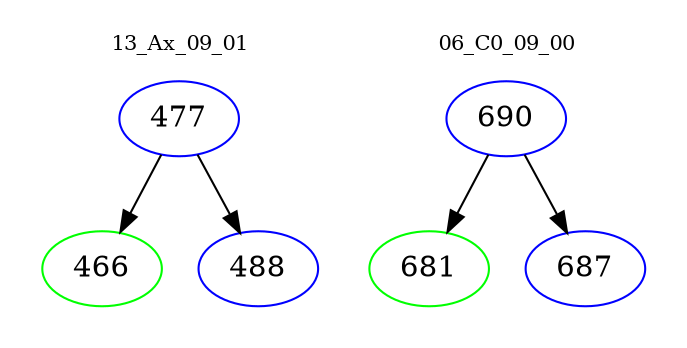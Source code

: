 digraph{
subgraph cluster_0 {
color = white
label = "13_Ax_09_01";
fontsize=10;
T0_477 [label="477", color="blue"]
T0_477 -> T0_466 [color="black"]
T0_466 [label="466", color="green"]
T0_477 -> T0_488 [color="black"]
T0_488 [label="488", color="blue"]
}
subgraph cluster_1 {
color = white
label = "06_C0_09_00";
fontsize=10;
T1_690 [label="690", color="blue"]
T1_690 -> T1_681 [color="black"]
T1_681 [label="681", color="green"]
T1_690 -> T1_687 [color="black"]
T1_687 [label="687", color="blue"]
}
}
